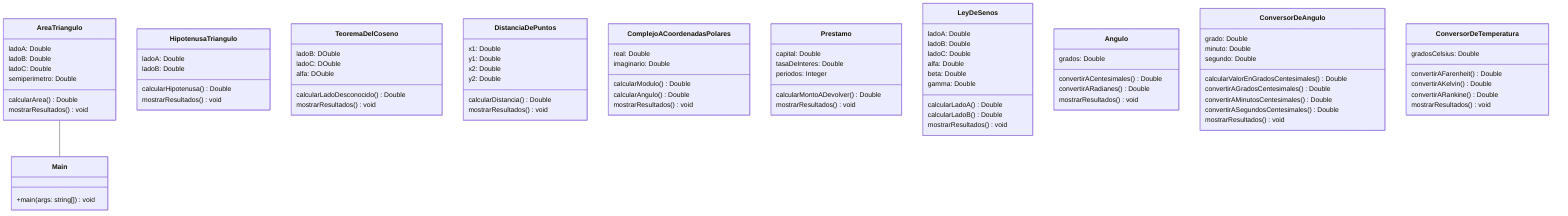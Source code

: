 classDiagram
  class Main {
    +main(args: string[]) void
  }
  %% 1.11
  class AreaTriangulo {
    ladoA: Double
    ladoB: Double
    ladoC: Double
    semiperimetro: Double
    calcularArea() Double
    mostrarResultados() void
  }

  AreaTriangulo -- Main

  %% 1.12
  class HipotenusaTriangulo {
    ladoA: Double
    ladoB: Double
    calcularHipotenusa() Double
    mostrarResultados() void
  }

  %% 1.13
  class TeoremaDelCoseno {
    ladoB: DOuble
    ladoC: DOuble
    alfa: DOuble
    calcularLadoDesconocido() Double
    mostrarResultados() void
  }

  %% 1.14
  class DistanciaDePuntos {
    x1: Double
    y1: Double
    x2: Double
    y2: Double
    calcularDistancia() Double
    mostrarResultados() void
  }

  %% 1.15
  class ComplejoACoordenadasPolares {
    real: Double
    imaginario: Double
    calcularModulo() Double
    calcularAngulo() Double
    mostrarResultados() void
  }

  %% 1.16
  class Prestamo {
    capital: Double
    tasaDeInteres: Double
    periodos: Integer
    calcularMontoADevolver() Double
    mostrarResultados() void
  }

  %% 1.17
  class LeyDeSenos {
    ladoA: Double
    ladoB: Double
    ladoC: Double
    alfa: Double
    beta: Double
    gamma: Double
    calcularLadoA() Double
    calcularLadoB() Double
    mostrarResultados() void
  }

  %% 1.18
  class Angulo {
    grados: Double
    convertirACentesimales() Double
    convertirARadianes() Double
    mostrarResultados() void
  }

  %% 1.19
  class ConversorDeAngulo {
    grado: Double
    minuto: Double
    segundo: Double
    calcularValorEnGradosCentesimales() Double
    convertirAGradosCentesimales() Double
    convertirAMinutosCentesimales() Double
    convertirASegundosCentesimales() Double
    mostrarResultados() void
  }

  %% 1.20
  class ConversorDeTemperatura {
    gradosCelsius: Double
    convertirAFarenheit() Double
    convertirAKelvin() Double
    convertirARankine() Double
    mostrarResultados() void
  }